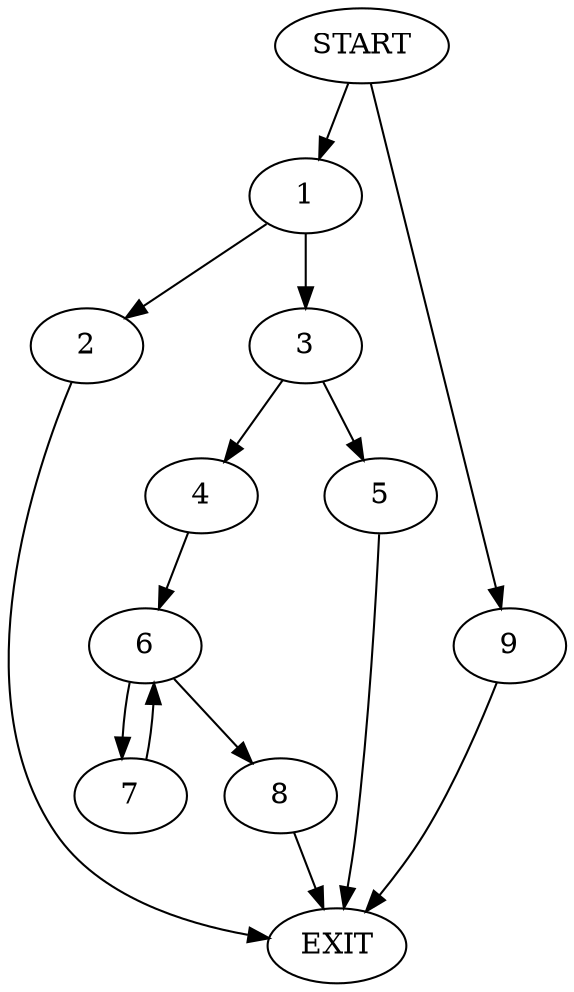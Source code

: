 digraph {
0 [label="START"]
10 [label="EXIT"]
0 -> 1
1 -> 2
1 -> 3
3 -> 4
3 -> 5
2 -> 10
4 -> 6
5 -> 10
6 -> 7
6 -> 8
7 -> 6
8 -> 10
0 -> 9
9 -> 10
}
